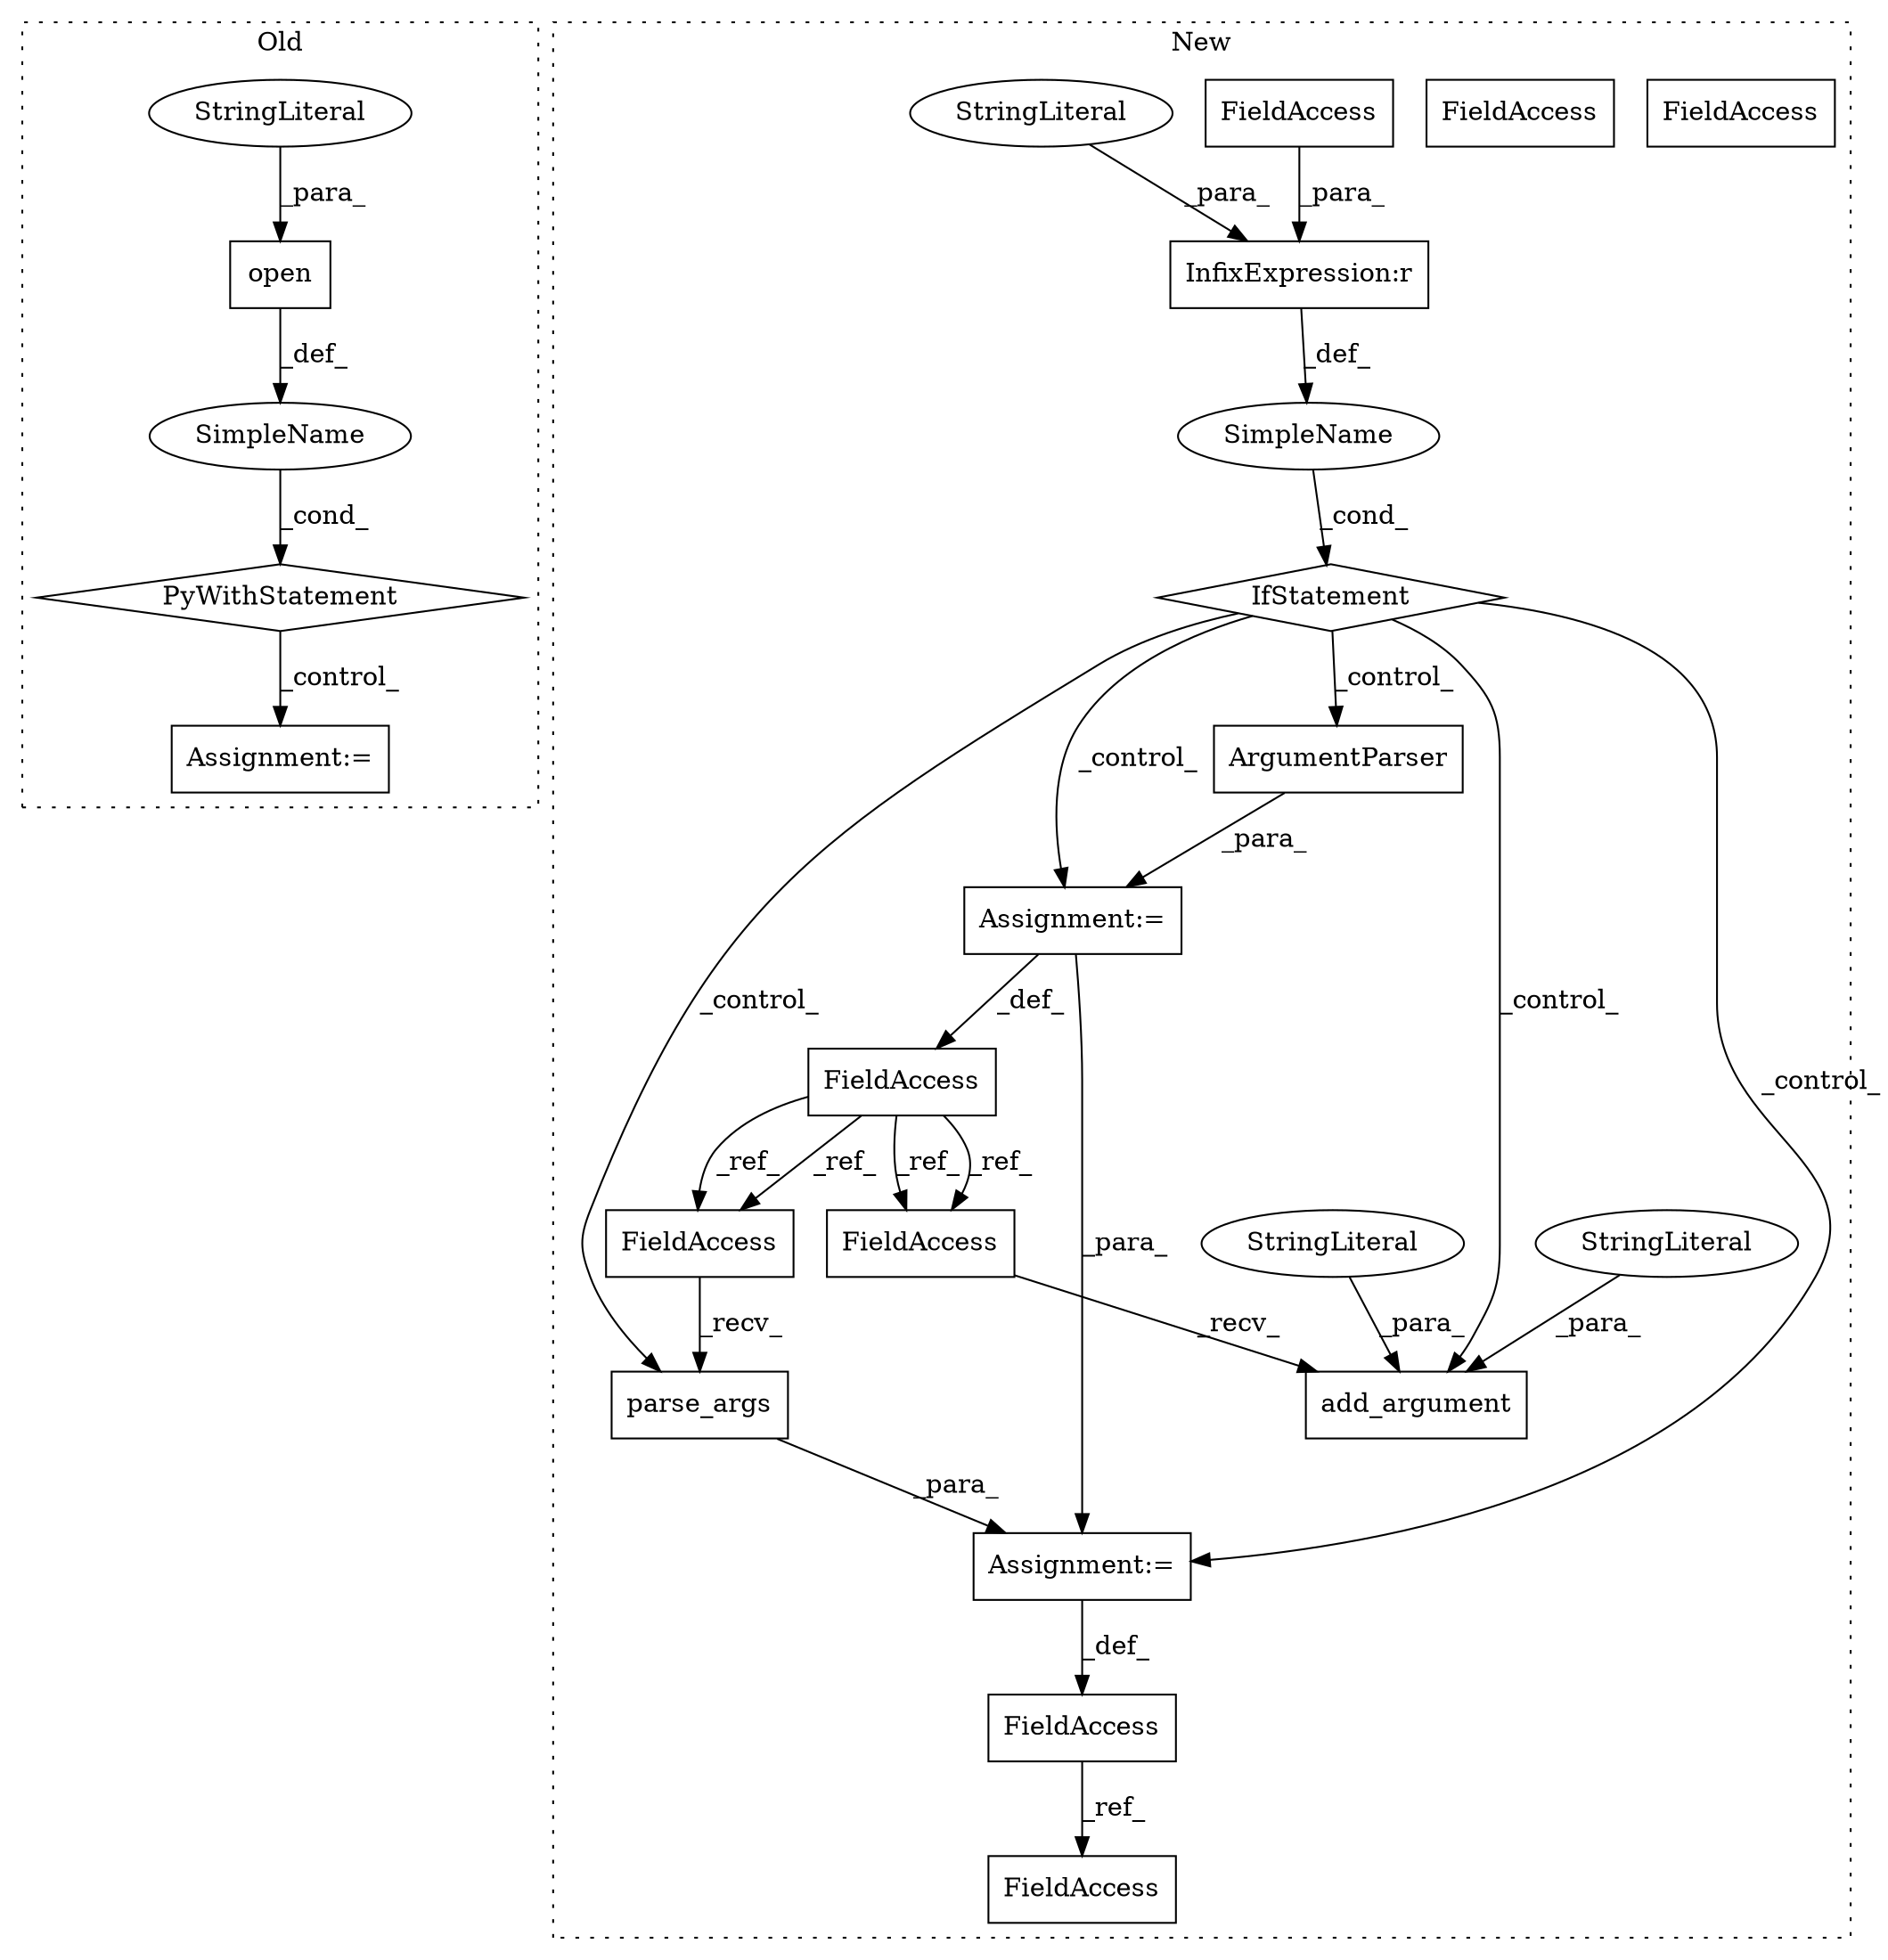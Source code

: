 digraph G {
subgraph cluster0 {
1 [label="PyWithStatement" a="104" s="781,832" l="10,2" shape="diamond"];
11 [label="Assignment:=" a="7" s="849" l="2" shape="box"];
13 [label="SimpleName" a="42" s="" l="" shape="ellipse"];
21 [label="open" a="32" s="791,831" l="5,1" shape="box"];
22 [label="StringLiteral" a="45" s="828" l="3" shape="ellipse"];
label = "Old";
style="dotted";
}
subgraph cluster1 {
2 [label="ArgumentParser" a="32" s="1024,1085" l="15,1" shape="box"];
3 [label="FieldAccess" a="22" s="1013" l="1" shape="box"];
4 [label="FieldAccess" a="22" s="1303" l="1" shape="box"];
5 [label="FieldAccess" a="22" s="1154" l="1" shape="box"];
6 [label="FieldAccess" a="22" s="1298" l="4" shape="box"];
7 [label="FieldAccess" a="22" s="1445" l="4" shape="box"];
8 [label="IfStatement" a="25" s="977,1003" l="4,2" shape="diamond"];
9 [label="SimpleName" a="42" s="" l="" shape="ellipse"];
10 [label="Assignment:=" a="7" s="1014" l="1" shape="box"];
12 [label="add_argument" a="32" s="1156,1228" l="13,1" shape="box"];
14 [label="StringLiteral" a="45" s="1184" l="44" shape="ellipse"];
15 [label="StringLiteral" a="45" s="1169" l="14" shape="ellipse"];
16 [label="parse_args" a="32" s="1305" l="12" shape="box"];
17 [label="InfixExpression:r" a="27" s="989" l="4" shape="box"];
18 [label="FieldAccess" a="22" s="981" l="8" shape="box"];
19 [label="StringLiteral" a="45" s="993" l="10" shape="ellipse"];
20 [label="Assignment:=" a="7" s="1302" l="1" shape="box"];
23 [label="FieldAccess" a="22" s="1303" l="1" shape="box"];
24 [label="FieldAccess" a="22" s="1154" l="1" shape="box"];
label = "New";
style="dotted";
}
1 -> 11 [label="_control_"];
2 -> 10 [label="_para_"];
3 -> 23 [label="_ref_"];
3 -> 24 [label="_ref_"];
3 -> 24 [label="_ref_"];
3 -> 23 [label="_ref_"];
6 -> 7 [label="_ref_"];
8 -> 20 [label="_control_"];
8 -> 10 [label="_control_"];
8 -> 2 [label="_control_"];
8 -> 12 [label="_control_"];
8 -> 16 [label="_control_"];
9 -> 8 [label="_cond_"];
10 -> 20 [label="_para_"];
10 -> 3 [label="_def_"];
13 -> 1 [label="_cond_"];
14 -> 12 [label="_para_"];
15 -> 12 [label="_para_"];
16 -> 20 [label="_para_"];
17 -> 9 [label="_def_"];
18 -> 17 [label="_para_"];
19 -> 17 [label="_para_"];
20 -> 6 [label="_def_"];
21 -> 13 [label="_def_"];
22 -> 21 [label="_para_"];
23 -> 16 [label="_recv_"];
24 -> 12 [label="_recv_"];
}